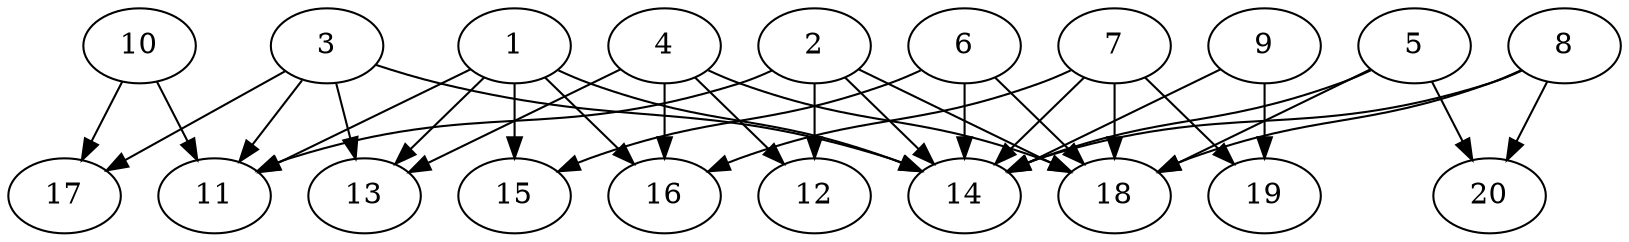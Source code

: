 // DAG automatically generated by daggen at Wed Jul 24 21:20:07 2019
// ./daggen --dot -n 20 --ccr 0.3 --fat 0.8 --regular 0.5 --density 0.8 --mindata 5242880 --maxdata 52428800 
digraph G {
  1 [size="125446827", alpha="0.17", expect_size="37634048"] 
  1 -> 11 [size ="37634048"]
  1 -> 13 [size ="37634048"]
  1 -> 14 [size ="37634048"]
  1 -> 15 [size ="37634048"]
  1 -> 16 [size ="37634048"]
  2 [size="163000320", alpha="0.17", expect_size="48900096"] 
  2 -> 11 [size ="48900096"]
  2 -> 12 [size ="48900096"]
  2 -> 14 [size ="48900096"]
  2 -> 18 [size ="48900096"]
  3 [size="163928747", alpha="0.08", expect_size="49178624"] 
  3 -> 11 [size ="49178624"]
  3 -> 13 [size ="49178624"]
  3 -> 14 [size ="49178624"]
  3 -> 17 [size ="49178624"]
  4 [size="32914773", alpha="0.09", expect_size="9874432"] 
  4 -> 12 [size ="9874432"]
  4 -> 13 [size ="9874432"]
  4 -> 16 [size ="9874432"]
  4 -> 18 [size ="9874432"]
  5 [size="172117333", alpha="0.16", expect_size="51635200"] 
  5 -> 14 [size ="51635200"]
  5 -> 18 [size ="51635200"]
  5 -> 20 [size ="51635200"]
  6 [size="158501547", alpha="0.00", expect_size="47550464"] 
  6 -> 14 [size ="47550464"]
  6 -> 15 [size ="47550464"]
  6 -> 18 [size ="47550464"]
  7 [size="108223147", alpha="0.08", expect_size="32466944"] 
  7 -> 14 [size ="32466944"]
  7 -> 16 [size ="32466944"]
  7 -> 18 [size ="32466944"]
  7 -> 19 [size ="32466944"]
  8 [size="150306133", alpha="0.02", expect_size="45091840"] 
  8 -> 14 [size ="45091840"]
  8 -> 18 [size ="45091840"]
  8 -> 20 [size ="45091840"]
  9 [size="25811627", alpha="0.15", expect_size="7743488"] 
  9 -> 14 [size ="7743488"]
  9 -> 19 [size ="7743488"]
  10 [size="139421013", alpha="0.05", expect_size="41826304"] 
  10 -> 11 [size ="41826304"]
  10 -> 17 [size ="41826304"]
  11 [size="117142187", alpha="0.08", expect_size="35142656"] 
  12 [size="93535573", alpha="0.17", expect_size="28060672"] 
  13 [size="70225920", alpha="0.05", expect_size="21067776"] 
  14 [size="129423360", alpha="0.14", expect_size="38827008"] 
  15 [size="46295040", alpha="0.12", expect_size="13888512"] 
  16 [size="169236480", alpha="0.09", expect_size="50770944"] 
  17 [size="172404053", alpha="0.11", expect_size="51721216"] 
  18 [size="79441920", alpha="0.07", expect_size="23832576"] 
  19 [size="97000107", alpha="0.15", expect_size="29100032"] 
  20 [size="56801280", alpha="0.15", expect_size="17040384"] 
}
